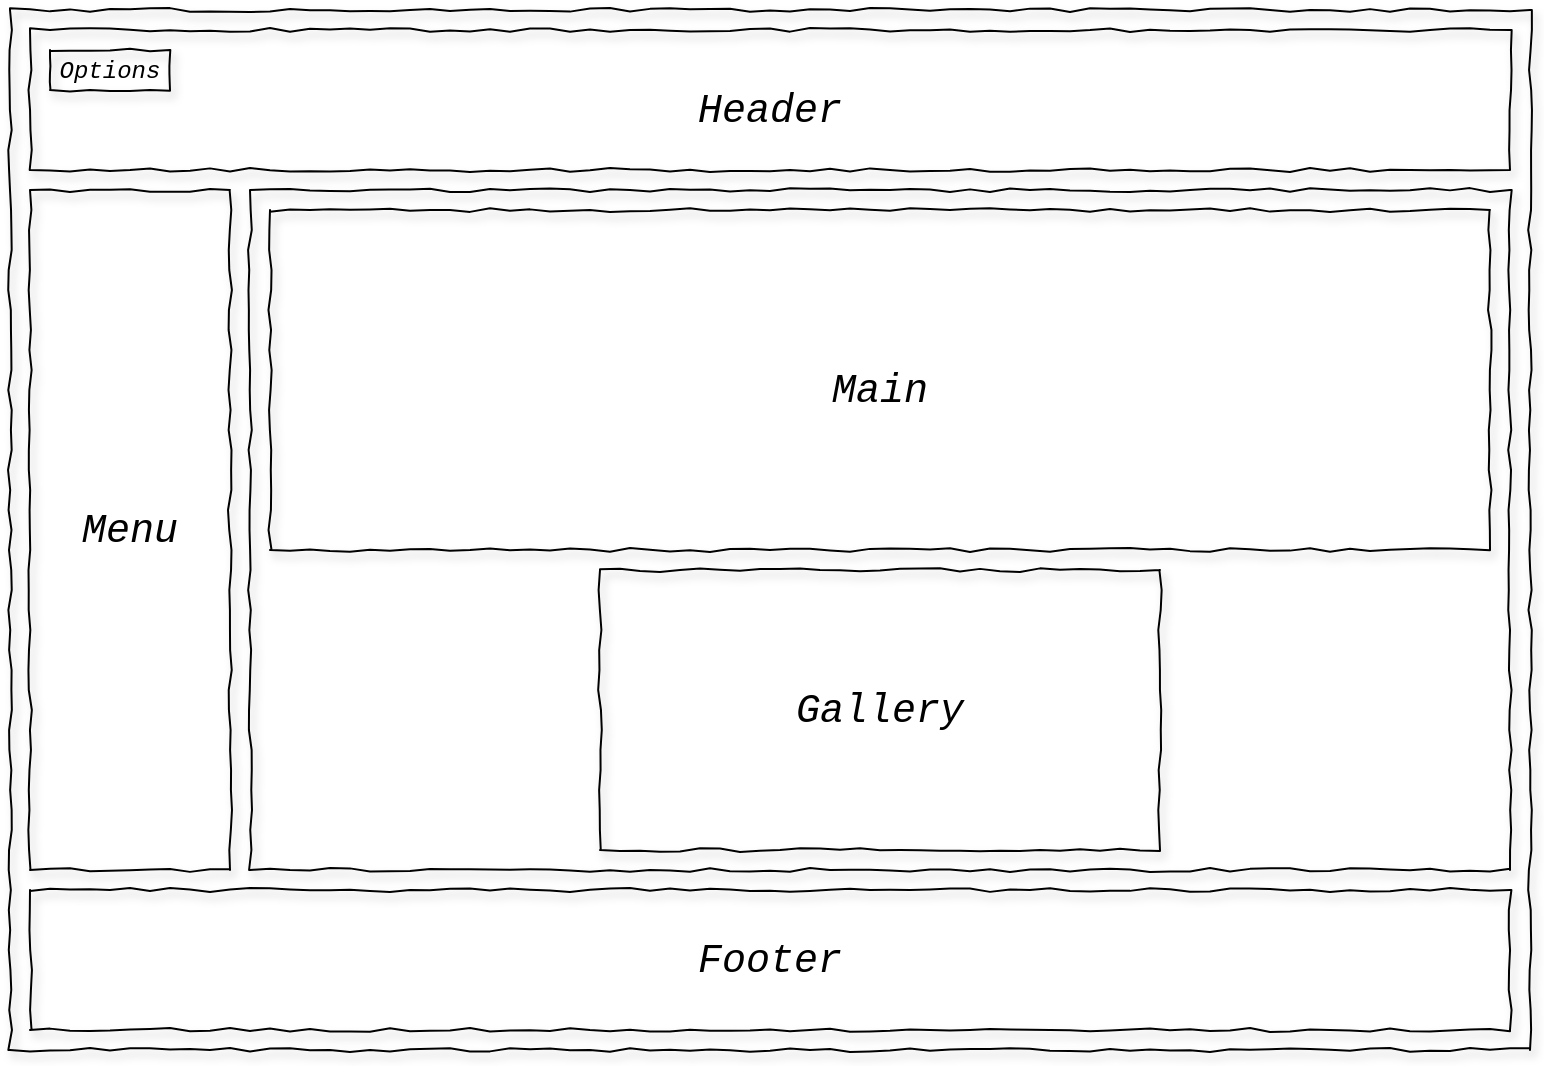 <mxfile version="12.9.9" type="device"><diagram id="F-oXdx_-EpVkgBZQYcIN" name="Page-1"><mxGraphModel dx="1086" dy="806" grid="1" gridSize="10" guides="1" tooltips="1" connect="1" arrows="1" fold="1" page="1" pageScale="1" pageWidth="850" pageHeight="1100" math="0" shadow="0"><root><mxCell id="0"/><mxCell id="1" parent="0"/><mxCell id="HYT19XSGUWnk3DxrXKXs-1" value="" style="rounded=0;whiteSpace=wrap;html=1;shadow=1;comic=1;fillColor=none;gradientColor=#ffffff;gradientDirection=north;" parent="1" vertex="1"><mxGeometry x="40" y="200" width="760" height="520" as="geometry"/></mxCell><mxCell id="HYT19XSGUWnk3DxrXKXs-2" value="" style="rounded=0;whiteSpace=wrap;html=1;shadow=1;comic=1;fillColor=none;gradientColor=#ffffff;gradientDirection=north;" parent="1" vertex="1"><mxGeometry x="50" y="210" width="740" height="70" as="geometry"/></mxCell><mxCell id="HYT19XSGUWnk3DxrXKXs-3" value="" style="rounded=0;whiteSpace=wrap;html=1;shadow=1;comic=1;fillColor=none;gradientColor=#ffffff;gradientDirection=north;" parent="1" vertex="1"><mxGeometry x="50" y="640" width="740" height="70" as="geometry"/></mxCell><mxCell id="HYT19XSGUWnk3DxrXKXs-4" value="" style="rounded=0;whiteSpace=wrap;html=1;shadow=1;comic=1;fillColor=none;gradientColor=#ffffff;gradientDirection=north;" parent="1" vertex="1"><mxGeometry x="50" y="290" width="100" height="340" as="geometry"/></mxCell><mxCell id="HYT19XSGUWnk3DxrXKXs-5" value="" style="rounded=0;whiteSpace=wrap;html=1;shadow=1;comic=1;fillColor=none;gradientColor=#ffffff;gradientDirection=north;" parent="1" vertex="1"><mxGeometry x="160" y="290" width="630" height="340" as="geometry"/></mxCell><mxCell id="HYT19XSGUWnk3DxrXKXs-6" value="&lt;font style=&quot;font-size: 20px&quot;&gt;&lt;i&gt;Header&lt;/i&gt;&lt;/font&gt;" style="text;html=1;strokeColor=none;fillColor=none;align=center;verticalAlign=middle;whiteSpace=wrap;rounded=0;shadow=1;comic=1;labelBorderColor=none;labelBackgroundColor=none;fontFamily=Courier New;fontStyle=0" parent="1" vertex="1"><mxGeometry x="400" y="240" width="40" height="20" as="geometry"/></mxCell><mxCell id="HYT19XSGUWnk3DxrXKXs-7" value="&lt;font style=&quot;font-size: 20px&quot;&gt;&lt;i&gt;Footer&lt;/i&gt;&lt;/font&gt;" style="text;html=1;strokeColor=none;fillColor=none;align=center;verticalAlign=middle;whiteSpace=wrap;rounded=0;shadow=1;comic=1;labelBorderColor=none;labelBackgroundColor=none;fontFamily=Courier New;fontStyle=0" parent="1" vertex="1"><mxGeometry x="400" y="665" width="40" height="20" as="geometry"/></mxCell><mxCell id="HYT19XSGUWnk3DxrXKXs-8" value="&lt;font style=&quot;font-size: 20px&quot;&gt;&lt;i&gt;Main&lt;/i&gt;&lt;/font&gt;" style="text;html=1;strokeColor=none;fillColor=none;align=center;verticalAlign=middle;whiteSpace=wrap;rounded=0;shadow=1;comic=1;labelBorderColor=none;labelBackgroundColor=none;fontFamily=Courier New;fontStyle=0" parent="1" vertex="1"><mxGeometry x="455" y="380" width="40" height="20" as="geometry"/></mxCell><mxCell id="HYT19XSGUWnk3DxrXKXs-9" value="&lt;font style=&quot;font-size: 20px&quot;&gt;&lt;i&gt;Menu&lt;/i&gt;&lt;/font&gt;" style="text;html=1;strokeColor=none;fillColor=none;align=center;verticalAlign=middle;whiteSpace=wrap;rounded=0;shadow=1;comic=1;labelBorderColor=none;labelBackgroundColor=none;fontFamily=Courier New;fontStyle=0" parent="1" vertex="1"><mxGeometry x="80" y="450" width="40" height="20" as="geometry"/></mxCell><mxCell id="HYT19XSGUWnk3DxrXKXs-10" value="&lt;font face=&quot;Courier New&quot;&gt;&lt;i&gt;Options&lt;/i&gt;&lt;/font&gt;" style="rounded=0;whiteSpace=wrap;html=1;shadow=1;comic=1;fillColor=none;gradientColor=#ffffff;gradientDirection=north;" parent="1" vertex="1"><mxGeometry x="60" y="220" width="60" height="20" as="geometry"/></mxCell><mxCell id="wiNF3Py7-aIEY8yZKwaF-1" value="" style="rounded=0;whiteSpace=wrap;html=1;shadow=1;comic=1;fillColor=none;gradientColor=#ffffff;gradientDirection=north;" vertex="1" parent="1"><mxGeometry x="335" y="480" width="280" height="140" as="geometry"/></mxCell><mxCell id="wiNF3Py7-aIEY8yZKwaF-2" value="&lt;font style=&quot;font-size: 20px&quot;&gt;&lt;i&gt;Gallery&lt;/i&gt;&lt;/font&gt;" style="text;html=1;strokeColor=none;fillColor=none;align=center;verticalAlign=middle;whiteSpace=wrap;rounded=0;shadow=1;comic=1;labelBorderColor=none;labelBackgroundColor=none;fontFamily=Courier New;fontStyle=0" vertex="1" parent="1"><mxGeometry x="455" y="540" width="40" height="20" as="geometry"/></mxCell><mxCell id="wiNF3Py7-aIEY8yZKwaF-3" value="" style="rounded=0;whiteSpace=wrap;html=1;shadow=1;comic=1;fillColor=none;gradientColor=#ffffff;gradientDirection=north;" vertex="1" parent="1"><mxGeometry x="170" y="300" width="610" height="170" as="geometry"/></mxCell></root></mxGraphModel></diagram></mxfile>